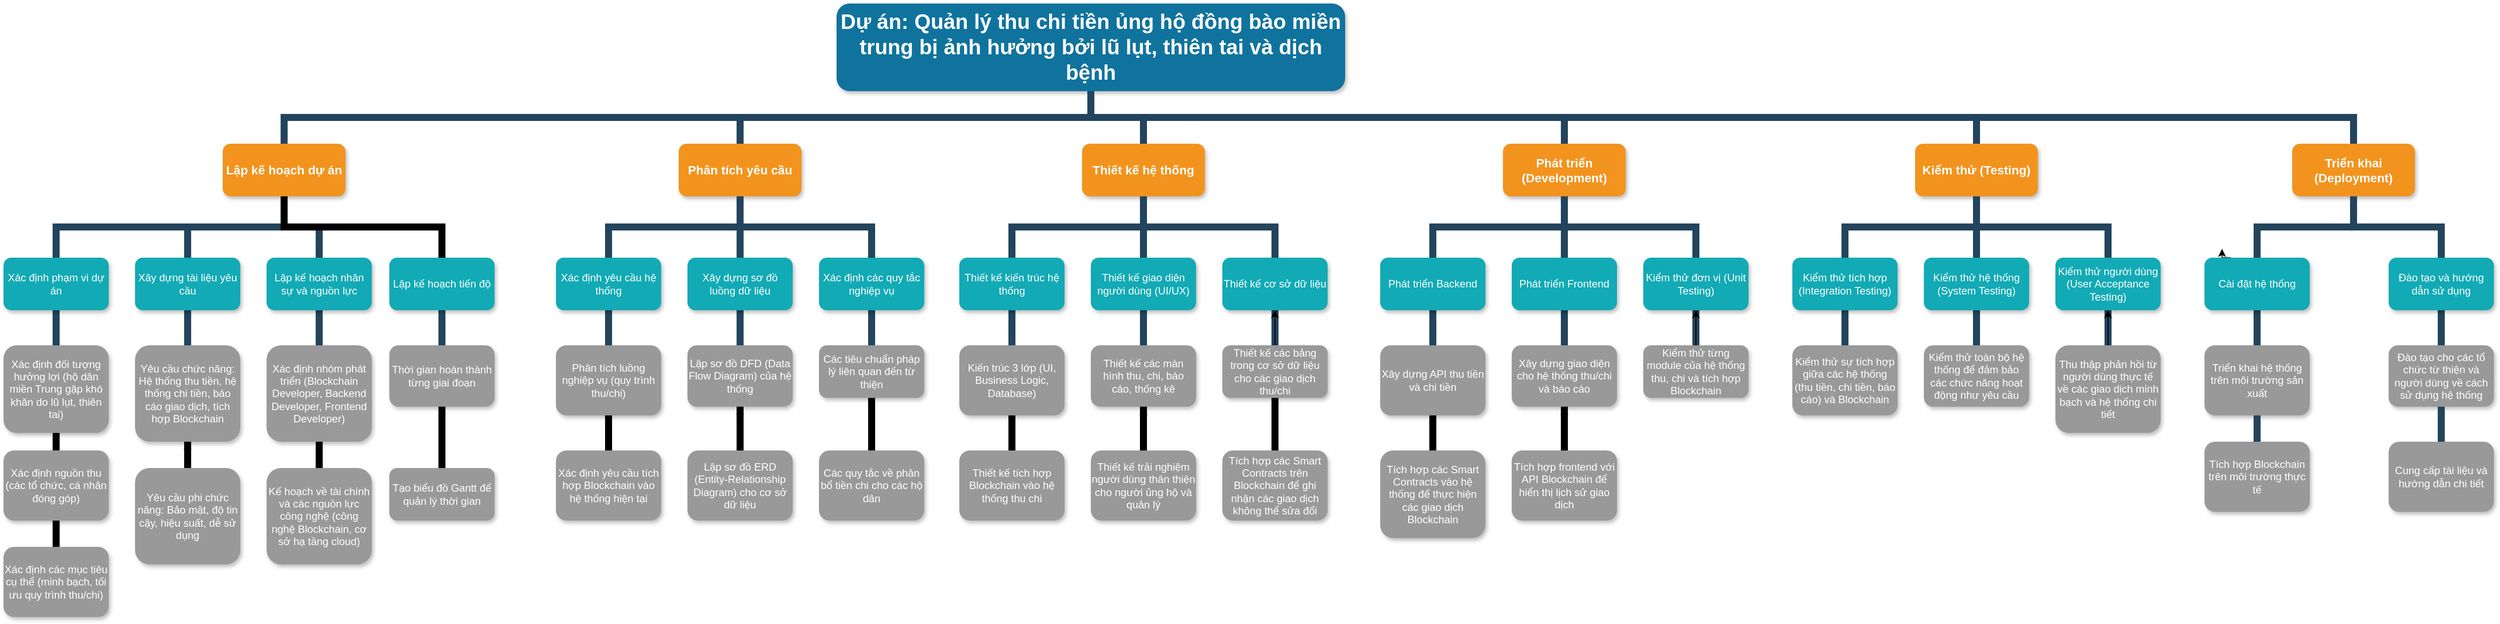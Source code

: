 <mxfile version="24.7.7">
  <diagram name="Page-1" id="64c3da0e-402f-94eb-ee01-a36477274f13">
    <mxGraphModel dx="3749" dy="1114" grid="1" gridSize="10" guides="1" tooltips="1" connect="1" arrows="1" fold="1" page="1" pageScale="1" pageWidth="1169" pageHeight="826" background="none" math="0" shadow="0">
      <root>
        <mxCell id="0" />
        <mxCell id="1" parent="0" />
        <mxCell id="2" value="Dự án: Quản lý thu chi tiền ủng hộ đồng bào miền trung bị ảnh hưởng bởi lũ lụt, thiên tai và dịch bệnh" style="whiteSpace=wrap;rounded=1;shadow=1;fillColor=#10739E;strokeColor=none;fontColor=#FFFFFF;fontStyle=1;fontSize=24" parent="1" vertex="1">
          <mxGeometry x="860" y="10" width="580" height="100" as="geometry" />
        </mxCell>
        <mxCell id="3" value="Lập kế hoạch dự án" style="whiteSpace=wrap;rounded=1;fillColor=#F2931E;strokeColor=none;shadow=1;fontColor=#FFFFFF;fontStyle=1;fontSize=14" parent="1" vertex="1">
          <mxGeometry x="160" y="170.0" width="140" height="60" as="geometry" />
        </mxCell>
        <mxCell id="SNebhMUVlPnfm0b50EHZ-234" style="edgeStyle=elbowEdgeStyle;rounded=0;orthogonalLoop=1;jettySize=auto;html=1;exitX=0.5;exitY=1;exitDx=0;exitDy=0;strokeColor=#23445D;strokeWidth=8;endArrow=none;endFill=0;" parent="1" source="10" target="23" edge="1">
          <mxGeometry relative="1" as="geometry" />
        </mxCell>
        <mxCell id="10" value="Xác định phạm vi dự án" style="whiteSpace=wrap;rounded=1;fillColor=#12AAB5;strokeColor=none;shadow=1;fontColor=#FFFFFF;" parent="1" vertex="1">
          <mxGeometry x="-90" y="300.0" width="120" height="60" as="geometry" />
        </mxCell>
        <mxCell id="SNebhMUVlPnfm0b50EHZ-235" style="edgeStyle=elbowEdgeStyle;rounded=0;orthogonalLoop=1;jettySize=auto;html=1;exitX=0.5;exitY=1;exitDx=0;exitDy=0;strokeWidth=8;endArrow=none;endFill=0;" parent="1" source="23" edge="1">
          <mxGeometry relative="1" as="geometry">
            <mxPoint x="-30" y="480" as="targetPoint" />
          </mxGeometry>
        </mxCell>
        <mxCell id="23" value="Xác định đối tượng hưởng lợi (hộ dân miền Trung gặp khó khăn do lũ lụt, thiên tai)" style="whiteSpace=wrap;rounded=1;fillColor=#999999;strokeColor=none;shadow=1;fontColor=#FFFFFF;fontStyle=0" parent="1" vertex="1">
          <mxGeometry x="-90" y="400" width="120" height="100" as="geometry" />
        </mxCell>
        <mxCell id="24" value="Xác định nguồn thu (các tổ chức, cá nhân đóng góp)" style="whiteSpace=wrap;rounded=1;fillColor=#999999;strokeColor=none;shadow=1;fontColor=#FFFFFF;fontStyle=0" parent="1" vertex="1">
          <mxGeometry x="-90" y="520" width="120" height="80" as="geometry" />
        </mxCell>
        <mxCell id="103" value="" style="edgeStyle=elbowEdgeStyle;elbow=vertical;rounded=0;fontColor=#000000;endArrow=none;endFill=0;strokeWidth=8;strokeColor=#23445D;" parent="1" source="3" target="10" edge="1">
          <mxGeometry width="100" height="100" relative="1" as="geometry">
            <mxPoint x="20" y="290" as="sourcePoint" />
            <mxPoint x="120" y="190" as="targetPoint" />
          </mxGeometry>
        </mxCell>
        <mxCell id="104" value="" style="edgeStyle=elbowEdgeStyle;elbow=vertical;rounded=0;fontColor=#000000;endArrow=none;endFill=0;strokeWidth=8;strokeColor=#23445D;exitX=0.5;exitY=1;exitDx=0;exitDy=0;" parent="1" source="3" edge="1">
          <mxGeometry width="100" height="100" relative="1" as="geometry">
            <mxPoint x="170" y="230.0" as="sourcePoint" />
            <mxPoint x="270" y="300" as="targetPoint" />
          </mxGeometry>
        </mxCell>
        <mxCell id="229" value="" style="edgeStyle=elbowEdgeStyle;elbow=vertical;rounded=0;fontColor=#000000;endArrow=none;endFill=0;strokeWidth=8;strokeColor=#23445D;" parent="1" source="2" target="3" edge="1">
          <mxGeometry width="100" height="100" relative="1" as="geometry">
            <mxPoint x="540" y="140" as="sourcePoint" />
            <mxPoint x="640" y="40" as="targetPoint" />
          </mxGeometry>
        </mxCell>
        <mxCell id="230" value="" style="edgeStyle=elbowEdgeStyle;elbow=vertical;rounded=0;fontColor=#000000;endArrow=none;endFill=0;strokeWidth=8;strokeColor=#23445D;entryX=0.5;entryY=0;entryDx=0;entryDy=0;" parent="1" source="2" target="SNebhMUVlPnfm0b50EHZ-263" edge="1">
          <mxGeometry width="100" height="100" relative="1" as="geometry">
            <mxPoint x="550" y="150" as="sourcePoint" />
            <mxPoint x="600" y="170.0" as="targetPoint" />
          </mxGeometry>
        </mxCell>
        <mxCell id="231" value="" style="edgeStyle=elbowEdgeStyle;elbow=vertical;rounded=0;fontColor=#000000;endArrow=none;endFill=0;strokeWidth=8;strokeColor=#23445D;entryX=0.5;entryY=0;entryDx=0;entryDy=0;" parent="1" source="2" target="SNebhMUVlPnfm0b50EHZ-292" edge="1">
          <mxGeometry width="100" height="100" relative="1" as="geometry">
            <mxPoint x="560" y="160" as="sourcePoint" />
            <mxPoint x="970" y="170.0" as="targetPoint" />
          </mxGeometry>
        </mxCell>
        <mxCell id="233" value="" style="edgeStyle=elbowEdgeStyle;elbow=vertical;rounded=0;fontColor=#000000;endArrow=none;endFill=0;strokeWidth=8;strokeColor=#23445D;entryX=0.5;entryY=0;entryDx=0;entryDy=0;" parent="1" source="2" target="SNebhMUVlPnfm0b50EHZ-314" edge="1">
          <mxGeometry width="100" height="100" relative="1" as="geometry">
            <mxPoint x="580" y="180" as="sourcePoint" />
            <mxPoint x="1710" y="170" as="targetPoint" />
          </mxGeometry>
        </mxCell>
        <mxCell id="234" value="" style="edgeStyle=elbowEdgeStyle;elbow=vertical;rounded=0;fontColor=#000000;endArrow=none;endFill=0;strokeWidth=8;strokeColor=#23445D;entryX=0.5;entryY=0;entryDx=0;entryDy=0;" parent="1" source="2" target="SNebhMUVlPnfm0b50EHZ-336" edge="1">
          <mxGeometry width="100" height="100" relative="1" as="geometry">
            <mxPoint x="590" y="190" as="sourcePoint" />
            <mxPoint x="2080" y="170.0" as="targetPoint" />
          </mxGeometry>
        </mxCell>
        <mxCell id="SNebhMUVlPnfm0b50EHZ-239" style="edgeStyle=elbowEdgeStyle;rounded=0;orthogonalLoop=1;jettySize=auto;html=1;exitX=0.5;exitY=1;exitDx=0;exitDy=0;strokeColor=#23445D;strokeWidth=8;endArrow=none;endFill=0;" parent="1" source="SNebhMUVlPnfm0b50EHZ-240" target="SNebhMUVlPnfm0b50EHZ-241" edge="1">
          <mxGeometry relative="1" as="geometry" />
        </mxCell>
        <mxCell id="SNebhMUVlPnfm0b50EHZ-240" value="Xây dựng tài liệu yêu cầu" style="whiteSpace=wrap;rounded=1;fillColor=#12AAB5;strokeColor=none;shadow=1;fontColor=#FFFFFF;" parent="1" vertex="1">
          <mxGeometry x="60" y="300.0" width="120" height="60" as="geometry" />
        </mxCell>
        <mxCell id="SNebhMUVlPnfm0b50EHZ-241" value="Yêu cầu chức năng: Hệ thống thu tiền, hệ thống chi tiền, báo cáo giao dịch, tích hợp Blockchain" style="whiteSpace=wrap;rounded=1;fillColor=#999999;strokeColor=none;shadow=1;fontColor=#FFFFFF;fontStyle=0" parent="1" vertex="1">
          <mxGeometry x="60" y="400" width="120" height="110" as="geometry" />
        </mxCell>
        <mxCell id="SNebhMUVlPnfm0b50EHZ-254" value="" style="edgeStyle=orthogonalEdgeStyle;rounded=0;orthogonalLoop=1;jettySize=auto;html=1;" parent="1" source="SNebhMUVlPnfm0b50EHZ-242" target="SNebhMUVlPnfm0b50EHZ-241" edge="1">
          <mxGeometry relative="1" as="geometry" />
        </mxCell>
        <mxCell id="SNebhMUVlPnfm0b50EHZ-242" value="Yêu cầu phi chức năng: Bảo mật, độ tin cậy, hiệu suất, dễ sử dụng" style="whiteSpace=wrap;rounded=1;fillColor=#999999;strokeColor=none;shadow=1;fontColor=#FFFFFF;fontStyle=0" parent="1" vertex="1">
          <mxGeometry x="60" y="540" width="120" height="110" as="geometry" />
        </mxCell>
        <mxCell id="SNebhMUVlPnfm0b50EHZ-243" value="" style="edgeStyle=elbowEdgeStyle;elbow=vertical;rounded=0;fontColor=#000000;endArrow=none;endFill=0;strokeWidth=8;strokeColor=#23445D;" parent="1" target="SNebhMUVlPnfm0b50EHZ-240" edge="1">
          <mxGeometry width="100" height="100" relative="1" as="geometry">
            <mxPoint x="230" y="230" as="sourcePoint" />
            <mxPoint x="110" y="190" as="targetPoint" />
            <Array as="points">
              <mxPoint x="230" y="265" />
            </Array>
          </mxGeometry>
        </mxCell>
        <mxCell id="SNebhMUVlPnfm0b50EHZ-244" style="edgeStyle=elbowEdgeStyle;rounded=0;orthogonalLoop=1;jettySize=auto;html=1;exitX=0.5;exitY=1;exitDx=0;exitDy=0;strokeColor=#23445D;strokeWidth=8;endArrow=none;endFill=0;" parent="1" source="SNebhMUVlPnfm0b50EHZ-245" target="SNebhMUVlPnfm0b50EHZ-246" edge="1">
          <mxGeometry relative="1" as="geometry" />
        </mxCell>
        <mxCell id="SNebhMUVlPnfm0b50EHZ-245" value="Lập kế hoạch nhân sự và nguồn lực" style="whiteSpace=wrap;rounded=1;fillColor=#12AAB5;strokeColor=none;shadow=1;fontColor=#FFFFFF;" parent="1" vertex="1">
          <mxGeometry x="210" y="300.0" width="120" height="60" as="geometry" />
        </mxCell>
        <mxCell id="SNebhMUVlPnfm0b50EHZ-246" value="Xác định nhóm phát triển (Blockchain Developer, Backend Developer, Frontend Developer)" style="whiteSpace=wrap;rounded=1;fillColor=#999999;strokeColor=none;shadow=1;fontColor=#FFFFFF;fontStyle=0" parent="1" vertex="1">
          <mxGeometry x="210" y="400" width="120" height="110" as="geometry" />
        </mxCell>
        <mxCell id="SNebhMUVlPnfm0b50EHZ-247" value="Kế hoạch về tài chính và các nguồn lực công nghệ (công nghệ Blockchain, cơ sở hạ tầng cloud)" style="whiteSpace=wrap;rounded=1;fillColor=#999999;strokeColor=none;shadow=1;fontColor=#FFFFFF;fontStyle=0" parent="1" vertex="1">
          <mxGeometry x="210" y="540" width="120" height="110" as="geometry" />
        </mxCell>
        <mxCell id="SNebhMUVlPnfm0b50EHZ-249" style="edgeStyle=elbowEdgeStyle;rounded=0;orthogonalLoop=1;jettySize=auto;html=1;exitX=0.5;exitY=1;exitDx=0;exitDy=0;strokeWidth=8;endArrow=none;endFill=0;entryX=0.5;entryY=0;entryDx=0;entryDy=0;" parent="1" source="SNebhMUVlPnfm0b50EHZ-241" target="SNebhMUVlPnfm0b50EHZ-242" edge="1">
          <mxGeometry relative="1" as="geometry">
            <mxPoint x="-20" y="470" as="sourcePoint" />
            <mxPoint x="-20" y="490" as="targetPoint" />
            <Array as="points" />
          </mxGeometry>
        </mxCell>
        <mxCell id="SNebhMUVlPnfm0b50EHZ-251" value="Xác định các mục tiêu cụ thể (minh bạch, tối ưu quy trình thu/chi)" style="whiteSpace=wrap;rounded=1;fillColor=#999999;strokeColor=none;shadow=1;fontColor=#FFFFFF;fontStyle=0" parent="1" vertex="1">
          <mxGeometry x="-90" y="630" width="120" height="80" as="geometry" />
        </mxCell>
        <mxCell id="SNebhMUVlPnfm0b50EHZ-252" style="edgeStyle=elbowEdgeStyle;rounded=0;orthogonalLoop=1;jettySize=auto;html=1;exitX=0.5;exitY=1;exitDx=0;exitDy=0;strokeWidth=8;endArrow=none;endFill=0;entryX=0.5;entryY=0;entryDx=0;entryDy=0;" parent="1" source="23" target="24" edge="1">
          <mxGeometry relative="1" as="geometry">
            <mxPoint x="130" y="520" as="sourcePoint" />
            <mxPoint x="130" y="550" as="targetPoint" />
            <Array as="points" />
          </mxGeometry>
        </mxCell>
        <mxCell id="SNebhMUVlPnfm0b50EHZ-253" style="edgeStyle=elbowEdgeStyle;rounded=0;orthogonalLoop=1;jettySize=auto;html=1;exitX=0.5;exitY=1;exitDx=0;exitDy=0;strokeWidth=8;endArrow=none;endFill=0;entryX=0.5;entryY=0;entryDx=0;entryDy=0;" parent="1" source="24" target="SNebhMUVlPnfm0b50EHZ-251" edge="1">
          <mxGeometry relative="1" as="geometry">
            <mxPoint x="140" y="530" as="sourcePoint" />
            <mxPoint x="140" y="560" as="targetPoint" />
            <Array as="points" />
          </mxGeometry>
        </mxCell>
        <mxCell id="SNebhMUVlPnfm0b50EHZ-255" style="edgeStyle=elbowEdgeStyle;rounded=0;orthogonalLoop=1;jettySize=auto;html=1;exitX=0.5;exitY=1;exitDx=0;exitDy=0;strokeWidth=8;endArrow=none;endFill=0;entryX=0.5;entryY=0;entryDx=0;entryDy=0;" parent="1" source="SNebhMUVlPnfm0b50EHZ-246" target="SNebhMUVlPnfm0b50EHZ-247" edge="1">
          <mxGeometry relative="1" as="geometry">
            <mxPoint x="70" y="520" as="sourcePoint" />
            <mxPoint x="70" y="550" as="targetPoint" />
            <Array as="points" />
          </mxGeometry>
        </mxCell>
        <mxCell id="SNebhMUVlPnfm0b50EHZ-257" style="edgeStyle=elbowEdgeStyle;rounded=0;orthogonalLoop=1;jettySize=auto;html=1;exitX=0.5;exitY=1;exitDx=0;exitDy=0;strokeColor=#23445D;strokeWidth=8;endArrow=none;endFill=0;" parent="1" source="SNebhMUVlPnfm0b50EHZ-258" target="SNebhMUVlPnfm0b50EHZ-259" edge="1">
          <mxGeometry relative="1" as="geometry" />
        </mxCell>
        <mxCell id="SNebhMUVlPnfm0b50EHZ-262" style="edgeStyle=orthogonalEdgeStyle;rounded=0;orthogonalLoop=1;jettySize=auto;html=1;exitX=0.5;exitY=0;exitDx=0;exitDy=0;entryX=0.5;entryY=1;entryDx=0;entryDy=0;strokeWidth=8;endArrow=none;endFill=0;" parent="1" source="SNebhMUVlPnfm0b50EHZ-258" target="3" edge="1">
          <mxGeometry relative="1" as="geometry" />
        </mxCell>
        <mxCell id="SNebhMUVlPnfm0b50EHZ-258" value="Lập kế hoạch tiến độ" style="whiteSpace=wrap;rounded=1;fillColor=#12AAB5;strokeColor=none;shadow=1;fontColor=#FFFFFF;" parent="1" vertex="1">
          <mxGeometry x="350" y="300.0" width="120" height="60" as="geometry" />
        </mxCell>
        <mxCell id="SNebhMUVlPnfm0b50EHZ-259" value="Thời gian hoàn thành từng giai đoạn" style="whiteSpace=wrap;rounded=1;fillColor=#999999;strokeColor=none;shadow=1;fontColor=#FFFFFF;fontStyle=0" parent="1" vertex="1">
          <mxGeometry x="350" y="400" width="120" height="70" as="geometry" />
        </mxCell>
        <mxCell id="SNebhMUVlPnfm0b50EHZ-260" value="Tạo biểu đồ Gantt để quản lý thời gian" style="whiteSpace=wrap;rounded=1;fillColor=#999999;strokeColor=none;shadow=1;fontColor=#FFFFFF;fontStyle=0" parent="1" vertex="1">
          <mxGeometry x="350" y="540" width="120" height="60" as="geometry" />
        </mxCell>
        <mxCell id="SNebhMUVlPnfm0b50EHZ-261" style="edgeStyle=elbowEdgeStyle;rounded=0;orthogonalLoop=1;jettySize=auto;html=1;exitX=0.5;exitY=1;exitDx=0;exitDy=0;strokeWidth=8;endArrow=none;endFill=0;entryX=0.5;entryY=0;entryDx=0;entryDy=0;" parent="1" source="SNebhMUVlPnfm0b50EHZ-259" target="SNebhMUVlPnfm0b50EHZ-260" edge="1">
          <mxGeometry relative="1" as="geometry">
            <mxPoint x="210" y="520" as="sourcePoint" />
            <mxPoint x="210" y="550" as="targetPoint" />
            <Array as="points" />
          </mxGeometry>
        </mxCell>
        <mxCell id="SNebhMUVlPnfm0b50EHZ-263" value="Phân tích yêu cầu" style="whiteSpace=wrap;rounded=1;fillColor=#F2931E;strokeColor=none;shadow=1;fontColor=#FFFFFF;fontStyle=1;fontSize=14" parent="1" vertex="1">
          <mxGeometry x="680" y="170.0" width="140" height="60" as="geometry" />
        </mxCell>
        <mxCell id="SNebhMUVlPnfm0b50EHZ-264" style="edgeStyle=elbowEdgeStyle;rounded=0;orthogonalLoop=1;jettySize=auto;html=1;exitX=0.5;exitY=1;exitDx=0;exitDy=0;strokeColor=#23445D;strokeWidth=8;endArrow=none;endFill=0;" parent="1" source="SNebhMUVlPnfm0b50EHZ-265" target="SNebhMUVlPnfm0b50EHZ-267" edge="1">
          <mxGeometry relative="1" as="geometry" />
        </mxCell>
        <mxCell id="SNebhMUVlPnfm0b50EHZ-265" value="Xác định yêu cầu hệ thống" style="whiteSpace=wrap;rounded=1;fillColor=#12AAB5;strokeColor=none;shadow=1;fontColor=#FFFFFF;" parent="1" vertex="1">
          <mxGeometry x="540" y="300.0" width="120" height="60" as="geometry" />
        </mxCell>
        <mxCell id="SNebhMUVlPnfm0b50EHZ-266" style="edgeStyle=elbowEdgeStyle;rounded=0;orthogonalLoop=1;jettySize=auto;html=1;exitX=0.5;exitY=1;exitDx=0;exitDy=0;strokeWidth=8;endArrow=none;endFill=0;" parent="1" source="SNebhMUVlPnfm0b50EHZ-267" edge="1">
          <mxGeometry relative="1" as="geometry">
            <mxPoint x="600" y="480" as="targetPoint" />
          </mxGeometry>
        </mxCell>
        <mxCell id="SNebhMUVlPnfm0b50EHZ-267" value="Phân tích luồng nghiệp vụ (quy trình thu/chi)" style="whiteSpace=wrap;rounded=1;fillColor=#999999;strokeColor=none;shadow=1;fontColor=#FFFFFF;fontStyle=0" parent="1" vertex="1">
          <mxGeometry x="540" y="400" width="120" height="80" as="geometry" />
        </mxCell>
        <mxCell id="SNebhMUVlPnfm0b50EHZ-268" value="Xác định yêu cầu tích hợp Blockchain vào hệ thống hiện tại" style="whiteSpace=wrap;rounded=1;fillColor=#999999;strokeColor=none;shadow=1;fontColor=#FFFFFF;fontStyle=0" parent="1" vertex="1">
          <mxGeometry x="540" y="520" width="120" height="80" as="geometry" />
        </mxCell>
        <mxCell id="SNebhMUVlPnfm0b50EHZ-269" value="" style="edgeStyle=elbowEdgeStyle;elbow=vertical;rounded=0;fontColor=#000000;endArrow=none;endFill=0;strokeWidth=8;strokeColor=#23445D;" parent="1" source="SNebhMUVlPnfm0b50EHZ-263" target="SNebhMUVlPnfm0b50EHZ-265" edge="1">
          <mxGeometry width="100" height="100" relative="1" as="geometry">
            <mxPoint x="650" y="290" as="sourcePoint" />
            <mxPoint x="750" y="190" as="targetPoint" />
          </mxGeometry>
        </mxCell>
        <mxCell id="SNebhMUVlPnfm0b50EHZ-270" value="" style="edgeStyle=elbowEdgeStyle;elbow=vertical;rounded=0;fontColor=#000000;endArrow=none;endFill=0;strokeWidth=8;strokeColor=#23445D;exitX=0.5;exitY=1;exitDx=0;exitDy=0;" parent="1" source="SNebhMUVlPnfm0b50EHZ-263" edge="1">
          <mxGeometry width="100" height="100" relative="1" as="geometry">
            <mxPoint x="800" y="230.0" as="sourcePoint" />
            <mxPoint x="900" y="300" as="targetPoint" />
          </mxGeometry>
        </mxCell>
        <mxCell id="SNebhMUVlPnfm0b50EHZ-271" style="edgeStyle=elbowEdgeStyle;rounded=0;orthogonalLoop=1;jettySize=auto;html=1;exitX=0.5;exitY=1;exitDx=0;exitDy=0;strokeColor=#23445D;strokeWidth=8;endArrow=none;endFill=0;" parent="1" source="SNebhMUVlPnfm0b50EHZ-272" target="SNebhMUVlPnfm0b50EHZ-273" edge="1">
          <mxGeometry relative="1" as="geometry" />
        </mxCell>
        <mxCell id="SNebhMUVlPnfm0b50EHZ-272" value="Xây dựng sơ đồ luồng dữ liệu" style="whiteSpace=wrap;rounded=1;fillColor=#12AAB5;strokeColor=none;shadow=1;fontColor=#FFFFFF;" parent="1" vertex="1">
          <mxGeometry x="690" y="300.0" width="120" height="60" as="geometry" />
        </mxCell>
        <mxCell id="SNebhMUVlPnfm0b50EHZ-273" value="Lập sơ đồ DFD (Data Flow Diagram) của hệ thống" style="whiteSpace=wrap;rounded=1;fillColor=#999999;strokeColor=none;shadow=1;fontColor=#FFFFFF;fontStyle=0" parent="1" vertex="1">
          <mxGeometry x="690" y="400" width="120" height="70" as="geometry" />
        </mxCell>
        <mxCell id="SNebhMUVlPnfm0b50EHZ-274" value="" style="edgeStyle=orthogonalEdgeStyle;rounded=0;orthogonalLoop=1;jettySize=auto;html=1;" parent="1" source="SNebhMUVlPnfm0b50EHZ-275" target="SNebhMUVlPnfm0b50EHZ-273" edge="1">
          <mxGeometry relative="1" as="geometry" />
        </mxCell>
        <mxCell id="SNebhMUVlPnfm0b50EHZ-275" value="Lập sơ đồ ERD (Entity-Relationship Diagram) cho cơ sở dữ liệu" style="whiteSpace=wrap;rounded=1;fillColor=#999999;strokeColor=none;shadow=1;fontColor=#FFFFFF;fontStyle=0" parent="1" vertex="1">
          <mxGeometry x="690" y="520" width="120" height="80" as="geometry" />
        </mxCell>
        <mxCell id="SNebhMUVlPnfm0b50EHZ-276" value="" style="edgeStyle=elbowEdgeStyle;elbow=vertical;rounded=0;fontColor=#000000;endArrow=none;endFill=0;strokeWidth=8;strokeColor=#23445D;" parent="1" target="SNebhMUVlPnfm0b50EHZ-272" edge="1">
          <mxGeometry width="100" height="100" relative="1" as="geometry">
            <mxPoint x="750" y="240" as="sourcePoint" />
            <mxPoint x="740" y="190" as="targetPoint" />
            <Array as="points">
              <mxPoint x="860" y="265" />
            </Array>
          </mxGeometry>
        </mxCell>
        <mxCell id="SNebhMUVlPnfm0b50EHZ-277" style="edgeStyle=elbowEdgeStyle;rounded=0;orthogonalLoop=1;jettySize=auto;html=1;exitX=0.5;exitY=1;exitDx=0;exitDy=0;strokeColor=#23445D;strokeWidth=8;endArrow=none;endFill=0;" parent="1" source="SNebhMUVlPnfm0b50EHZ-278" target="SNebhMUVlPnfm0b50EHZ-279" edge="1">
          <mxGeometry relative="1" as="geometry" />
        </mxCell>
        <mxCell id="SNebhMUVlPnfm0b50EHZ-278" value="Xác định các quy tắc nghiệp vụ" style="whiteSpace=wrap;rounded=1;fillColor=#12AAB5;strokeColor=none;shadow=1;fontColor=#FFFFFF;" parent="1" vertex="1">
          <mxGeometry x="840" y="300.0" width="120" height="60" as="geometry" />
        </mxCell>
        <mxCell id="SNebhMUVlPnfm0b50EHZ-279" value="Các tiêu chuẩn pháp lý liên quan đến từ thiện" style="whiteSpace=wrap;rounded=1;fillColor=#999999;strokeColor=none;shadow=1;fontColor=#FFFFFF;fontStyle=0" parent="1" vertex="1">
          <mxGeometry x="840" y="400" width="120" height="60" as="geometry" />
        </mxCell>
        <mxCell id="SNebhMUVlPnfm0b50EHZ-280" value="Các quy tắc về phân bổ tiền chi cho các hộ dân" style="whiteSpace=wrap;rounded=1;fillColor=#999999;strokeColor=none;shadow=1;fontColor=#FFFFFF;fontStyle=0" parent="1" vertex="1">
          <mxGeometry x="840" y="520" width="120" height="80" as="geometry" />
        </mxCell>
        <mxCell id="SNebhMUVlPnfm0b50EHZ-281" style="edgeStyle=elbowEdgeStyle;rounded=0;orthogonalLoop=1;jettySize=auto;html=1;exitX=0.5;exitY=1;exitDx=0;exitDy=0;strokeWidth=8;endArrow=none;endFill=0;entryX=0.5;entryY=0;entryDx=0;entryDy=0;" parent="1" source="SNebhMUVlPnfm0b50EHZ-273" target="SNebhMUVlPnfm0b50EHZ-275" edge="1">
          <mxGeometry relative="1" as="geometry">
            <mxPoint x="610" y="470" as="sourcePoint" />
            <mxPoint x="610" y="490" as="targetPoint" />
            <Array as="points" />
          </mxGeometry>
        </mxCell>
        <mxCell id="SNebhMUVlPnfm0b50EHZ-283" style="edgeStyle=elbowEdgeStyle;rounded=0;orthogonalLoop=1;jettySize=auto;html=1;exitX=0.5;exitY=1;exitDx=0;exitDy=0;strokeWidth=8;endArrow=none;endFill=0;entryX=0.5;entryY=0;entryDx=0;entryDy=0;" parent="1" source="SNebhMUVlPnfm0b50EHZ-267" target="SNebhMUVlPnfm0b50EHZ-268" edge="1">
          <mxGeometry relative="1" as="geometry">
            <mxPoint x="760" y="520" as="sourcePoint" />
            <mxPoint x="760" y="550" as="targetPoint" />
            <Array as="points" />
          </mxGeometry>
        </mxCell>
        <mxCell id="SNebhMUVlPnfm0b50EHZ-285" style="edgeStyle=elbowEdgeStyle;rounded=0;orthogonalLoop=1;jettySize=auto;html=1;exitX=0.5;exitY=1;exitDx=0;exitDy=0;strokeWidth=8;endArrow=none;endFill=0;entryX=0.5;entryY=0;entryDx=0;entryDy=0;" parent="1" source="SNebhMUVlPnfm0b50EHZ-279" target="SNebhMUVlPnfm0b50EHZ-280" edge="1">
          <mxGeometry relative="1" as="geometry">
            <mxPoint x="700" y="520" as="sourcePoint" />
            <mxPoint x="700" y="550" as="targetPoint" />
            <Array as="points" />
          </mxGeometry>
        </mxCell>
        <mxCell id="SNebhMUVlPnfm0b50EHZ-292" value="Thiết kế hệ thống" style="whiteSpace=wrap;rounded=1;fillColor=#F2931E;strokeColor=none;shadow=1;fontColor=#FFFFFF;fontStyle=1;fontSize=14" parent="1" vertex="1">
          <mxGeometry x="1140" y="170.0" width="140" height="60" as="geometry" />
        </mxCell>
        <mxCell id="SNebhMUVlPnfm0b50EHZ-293" style="edgeStyle=elbowEdgeStyle;rounded=0;orthogonalLoop=1;jettySize=auto;html=1;exitX=0.5;exitY=1;exitDx=0;exitDy=0;strokeColor=#23445D;strokeWidth=8;endArrow=none;endFill=0;" parent="1" source="SNebhMUVlPnfm0b50EHZ-294" target="SNebhMUVlPnfm0b50EHZ-296" edge="1">
          <mxGeometry relative="1" as="geometry" />
        </mxCell>
        <mxCell id="SNebhMUVlPnfm0b50EHZ-294" value="Thiết kế kiến trúc hệ thống" style="whiteSpace=wrap;rounded=1;fillColor=#12AAB5;strokeColor=none;shadow=1;fontColor=#FFFFFF;" parent="1" vertex="1">
          <mxGeometry x="1000" y="300.0" width="120" height="60" as="geometry" />
        </mxCell>
        <mxCell id="SNebhMUVlPnfm0b50EHZ-295" style="edgeStyle=elbowEdgeStyle;rounded=0;orthogonalLoop=1;jettySize=auto;html=1;exitX=0.5;exitY=1;exitDx=0;exitDy=0;strokeWidth=8;endArrow=none;endFill=0;" parent="1" source="SNebhMUVlPnfm0b50EHZ-296" edge="1">
          <mxGeometry relative="1" as="geometry">
            <mxPoint x="1060" y="480" as="targetPoint" />
          </mxGeometry>
        </mxCell>
        <mxCell id="SNebhMUVlPnfm0b50EHZ-296" value="Kiến trúc 3 lớp (UI, Business Logic, Database)" style="whiteSpace=wrap;rounded=1;fillColor=#999999;strokeColor=none;shadow=1;fontColor=#FFFFFF;fontStyle=0" parent="1" vertex="1">
          <mxGeometry x="1000" y="400" width="120" height="80" as="geometry" />
        </mxCell>
        <mxCell id="SNebhMUVlPnfm0b50EHZ-297" value="Thiết kế tích hợp Blockchain vào hệ thống thu chi" style="whiteSpace=wrap;rounded=1;fillColor=#999999;strokeColor=none;shadow=1;fontColor=#FFFFFF;fontStyle=0" parent="1" vertex="1">
          <mxGeometry x="1000" y="520" width="120" height="80" as="geometry" />
        </mxCell>
        <mxCell id="SNebhMUVlPnfm0b50EHZ-298" value="" style="edgeStyle=elbowEdgeStyle;elbow=vertical;rounded=0;fontColor=#000000;endArrow=none;endFill=0;strokeWidth=8;strokeColor=#23445D;" parent="1" source="SNebhMUVlPnfm0b50EHZ-292" target="SNebhMUVlPnfm0b50EHZ-294" edge="1">
          <mxGeometry width="100" height="100" relative="1" as="geometry">
            <mxPoint x="1110" y="290" as="sourcePoint" />
            <mxPoint x="1210" y="190" as="targetPoint" />
          </mxGeometry>
        </mxCell>
        <mxCell id="SNebhMUVlPnfm0b50EHZ-299" value="" style="edgeStyle=elbowEdgeStyle;elbow=vertical;rounded=0;fontColor=#000000;endArrow=none;endFill=0;strokeWidth=8;strokeColor=#23445D;exitX=0.5;exitY=1;exitDx=0;exitDy=0;" parent="1" source="SNebhMUVlPnfm0b50EHZ-292" edge="1">
          <mxGeometry width="100" height="100" relative="1" as="geometry">
            <mxPoint x="1260" y="230.0" as="sourcePoint" />
            <mxPoint x="1360" y="300" as="targetPoint" />
          </mxGeometry>
        </mxCell>
        <mxCell id="SNebhMUVlPnfm0b50EHZ-300" style="edgeStyle=elbowEdgeStyle;rounded=0;orthogonalLoop=1;jettySize=auto;html=1;exitX=0.5;exitY=1;exitDx=0;exitDy=0;strokeColor=#23445D;strokeWidth=8;endArrow=none;endFill=0;" parent="1" source="SNebhMUVlPnfm0b50EHZ-301" target="SNebhMUVlPnfm0b50EHZ-302" edge="1">
          <mxGeometry relative="1" as="geometry" />
        </mxCell>
        <mxCell id="SNebhMUVlPnfm0b50EHZ-301" value="Thiết kế giao diện người dùng (UI/UX)" style="whiteSpace=wrap;rounded=1;fillColor=#12AAB5;strokeColor=none;shadow=1;fontColor=#FFFFFF;" parent="1" vertex="1">
          <mxGeometry x="1150" y="300.0" width="120" height="60" as="geometry" />
        </mxCell>
        <mxCell id="SNebhMUVlPnfm0b50EHZ-302" value="Thiết kế các màn hình thu, chi, báo cáo, thống kê" style="whiteSpace=wrap;rounded=1;fillColor=#999999;strokeColor=none;shadow=1;fontColor=#FFFFFF;fontStyle=0" parent="1" vertex="1">
          <mxGeometry x="1150" y="400" width="120" height="70" as="geometry" />
        </mxCell>
        <mxCell id="SNebhMUVlPnfm0b50EHZ-303" value="" style="edgeStyle=orthogonalEdgeStyle;rounded=0;orthogonalLoop=1;jettySize=auto;html=1;" parent="1" source="SNebhMUVlPnfm0b50EHZ-304" target="SNebhMUVlPnfm0b50EHZ-302" edge="1">
          <mxGeometry relative="1" as="geometry" />
        </mxCell>
        <mxCell id="SNebhMUVlPnfm0b50EHZ-304" value="Thiết kế trải nghiệm người dùng thân thiện cho người ủng hộ và quản lý" style="whiteSpace=wrap;rounded=1;fillColor=#999999;strokeColor=none;shadow=1;fontColor=#FFFFFF;fontStyle=0" parent="1" vertex="1">
          <mxGeometry x="1150" y="520" width="120" height="80" as="geometry" />
        </mxCell>
        <mxCell id="SNebhMUVlPnfm0b50EHZ-305" value="" style="edgeStyle=elbowEdgeStyle;elbow=vertical;rounded=0;fontColor=#000000;endArrow=none;endFill=0;strokeWidth=8;strokeColor=#23445D;" parent="1" target="SNebhMUVlPnfm0b50EHZ-301" edge="1">
          <mxGeometry width="100" height="100" relative="1" as="geometry">
            <mxPoint x="1210" y="240" as="sourcePoint" />
            <mxPoint x="1200" y="190" as="targetPoint" />
            <Array as="points">
              <mxPoint x="1320" y="265" />
            </Array>
          </mxGeometry>
        </mxCell>
        <mxCell id="SNebhMUVlPnfm0b50EHZ-306" style="edgeStyle=elbowEdgeStyle;rounded=0;orthogonalLoop=1;jettySize=auto;html=1;exitX=0.5;exitY=1;exitDx=0;exitDy=0;strokeColor=#23445D;strokeWidth=8;endArrow=none;endFill=0;" parent="1" source="SNebhMUVlPnfm0b50EHZ-307" target="SNebhMUVlPnfm0b50EHZ-308" edge="1">
          <mxGeometry relative="1" as="geometry" />
        </mxCell>
        <mxCell id="SNebhMUVlPnfm0b50EHZ-307" value=" Thiết kế cơ sở dữ liệu" style="whiteSpace=wrap;rounded=1;fillColor=#12AAB5;strokeColor=none;shadow=1;fontColor=#FFFFFF;" parent="1" vertex="1">
          <mxGeometry x="1300" y="300.0" width="120" height="60" as="geometry" />
        </mxCell>
        <mxCell id="SNebhMUVlPnfm0b50EHZ-313" value="" style="edgeStyle=orthogonalEdgeStyle;rounded=0;orthogonalLoop=1;jettySize=auto;html=1;" parent="1" source="SNebhMUVlPnfm0b50EHZ-308" target="SNebhMUVlPnfm0b50EHZ-307" edge="1">
          <mxGeometry relative="1" as="geometry" />
        </mxCell>
        <mxCell id="SNebhMUVlPnfm0b50EHZ-308" value="Thiết kế các bảng trong cơ sở dữ liệu cho các giao dịch thu/chi" style="whiteSpace=wrap;rounded=1;fillColor=#999999;strokeColor=none;shadow=1;fontColor=#FFFFFF;fontStyle=0" parent="1" vertex="1">
          <mxGeometry x="1300" y="400" width="120" height="60" as="geometry" />
        </mxCell>
        <mxCell id="SNebhMUVlPnfm0b50EHZ-309" value="Tích hợp các Smart Contracts trên Blockchain để ghi nhận các giao dịch không thể sửa đổi" style="whiteSpace=wrap;rounded=1;fillColor=#999999;strokeColor=none;shadow=1;fontColor=#FFFFFF;fontStyle=0" parent="1" vertex="1">
          <mxGeometry x="1300" y="520" width="120" height="80" as="geometry" />
        </mxCell>
        <mxCell id="SNebhMUVlPnfm0b50EHZ-310" style="edgeStyle=elbowEdgeStyle;rounded=0;orthogonalLoop=1;jettySize=auto;html=1;exitX=0.5;exitY=1;exitDx=0;exitDy=0;strokeWidth=8;endArrow=none;endFill=0;entryX=0.5;entryY=0;entryDx=0;entryDy=0;" parent="1" source="SNebhMUVlPnfm0b50EHZ-302" target="SNebhMUVlPnfm0b50EHZ-304" edge="1">
          <mxGeometry relative="1" as="geometry">
            <mxPoint x="1070" y="470" as="sourcePoint" />
            <mxPoint x="1070" y="490" as="targetPoint" />
            <Array as="points" />
          </mxGeometry>
        </mxCell>
        <mxCell id="SNebhMUVlPnfm0b50EHZ-311" style="edgeStyle=elbowEdgeStyle;rounded=0;orthogonalLoop=1;jettySize=auto;html=1;exitX=0.5;exitY=1;exitDx=0;exitDy=0;strokeWidth=8;endArrow=none;endFill=0;entryX=0.5;entryY=0;entryDx=0;entryDy=0;" parent="1" source="SNebhMUVlPnfm0b50EHZ-296" target="SNebhMUVlPnfm0b50EHZ-297" edge="1">
          <mxGeometry relative="1" as="geometry">
            <mxPoint x="1220" y="520" as="sourcePoint" />
            <mxPoint x="1220" y="550" as="targetPoint" />
            <Array as="points" />
          </mxGeometry>
        </mxCell>
        <mxCell id="SNebhMUVlPnfm0b50EHZ-312" style="edgeStyle=elbowEdgeStyle;rounded=0;orthogonalLoop=1;jettySize=auto;html=1;exitX=0.5;exitY=1;exitDx=0;exitDy=0;strokeWidth=8;endArrow=none;endFill=0;entryX=0.5;entryY=0;entryDx=0;entryDy=0;" parent="1" source="SNebhMUVlPnfm0b50EHZ-308" target="SNebhMUVlPnfm0b50EHZ-309" edge="1">
          <mxGeometry relative="1" as="geometry">
            <mxPoint x="1160" y="520" as="sourcePoint" />
            <mxPoint x="1160" y="550" as="targetPoint" />
            <Array as="points" />
          </mxGeometry>
        </mxCell>
        <mxCell id="SNebhMUVlPnfm0b50EHZ-314" value="Phát triển (Development)" style="whiteSpace=wrap;rounded=1;fillColor=#F2931E;strokeColor=none;shadow=1;fontColor=#FFFFFF;fontStyle=1;fontSize=14" parent="1" vertex="1">
          <mxGeometry x="1620" y="170.0" width="140" height="60" as="geometry" />
        </mxCell>
        <mxCell id="SNebhMUVlPnfm0b50EHZ-315" style="edgeStyle=elbowEdgeStyle;rounded=0;orthogonalLoop=1;jettySize=auto;html=1;exitX=0.5;exitY=1;exitDx=0;exitDy=0;strokeColor=#23445D;strokeWidth=8;endArrow=none;endFill=0;" parent="1" source="SNebhMUVlPnfm0b50EHZ-316" target="SNebhMUVlPnfm0b50EHZ-318" edge="1">
          <mxGeometry relative="1" as="geometry" />
        </mxCell>
        <mxCell id="SNebhMUVlPnfm0b50EHZ-316" value="Phát triển Backend" style="whiteSpace=wrap;rounded=1;fillColor=#12AAB5;strokeColor=none;shadow=1;fontColor=#FFFFFF;" parent="1" vertex="1">
          <mxGeometry x="1480" y="300.0" width="120" height="60" as="geometry" />
        </mxCell>
        <mxCell id="SNebhMUVlPnfm0b50EHZ-317" style="edgeStyle=elbowEdgeStyle;rounded=0;orthogonalLoop=1;jettySize=auto;html=1;exitX=0.5;exitY=1;exitDx=0;exitDy=0;strokeWidth=8;endArrow=none;endFill=0;" parent="1" source="SNebhMUVlPnfm0b50EHZ-318" edge="1">
          <mxGeometry relative="1" as="geometry">
            <mxPoint x="1540" y="480" as="targetPoint" />
          </mxGeometry>
        </mxCell>
        <mxCell id="SNebhMUVlPnfm0b50EHZ-318" value="Xây dựng API thu tiền và chi tiền" style="whiteSpace=wrap;rounded=1;fillColor=#999999;strokeColor=none;shadow=1;fontColor=#FFFFFF;fontStyle=0" parent="1" vertex="1">
          <mxGeometry x="1480" y="400" width="120" height="80" as="geometry" />
        </mxCell>
        <mxCell id="SNebhMUVlPnfm0b50EHZ-319" value="Tích hợp các Smart Contracts vào hệ thống để thực hiện các giao dịch Blockchain" style="whiteSpace=wrap;rounded=1;fillColor=#999999;strokeColor=none;shadow=1;fontColor=#FFFFFF;fontStyle=0" parent="1" vertex="1">
          <mxGeometry x="1480" y="520" width="120" height="100" as="geometry" />
        </mxCell>
        <mxCell id="SNebhMUVlPnfm0b50EHZ-320" value="" style="edgeStyle=elbowEdgeStyle;elbow=vertical;rounded=0;fontColor=#000000;endArrow=none;endFill=0;strokeWidth=8;strokeColor=#23445D;" parent="1" source="SNebhMUVlPnfm0b50EHZ-314" target="SNebhMUVlPnfm0b50EHZ-316" edge="1">
          <mxGeometry width="100" height="100" relative="1" as="geometry">
            <mxPoint x="1590" y="290" as="sourcePoint" />
            <mxPoint x="1690" y="190" as="targetPoint" />
          </mxGeometry>
        </mxCell>
        <mxCell id="SNebhMUVlPnfm0b50EHZ-321" value="" style="edgeStyle=elbowEdgeStyle;elbow=vertical;rounded=0;fontColor=#000000;endArrow=none;endFill=0;strokeWidth=8;strokeColor=#23445D;exitX=0.5;exitY=1;exitDx=0;exitDy=0;" parent="1" source="SNebhMUVlPnfm0b50EHZ-314" edge="1">
          <mxGeometry width="100" height="100" relative="1" as="geometry">
            <mxPoint x="1740" y="230.0" as="sourcePoint" />
            <mxPoint x="1840" y="300" as="targetPoint" />
          </mxGeometry>
        </mxCell>
        <mxCell id="SNebhMUVlPnfm0b50EHZ-322" style="edgeStyle=elbowEdgeStyle;rounded=0;orthogonalLoop=1;jettySize=auto;html=1;exitX=0.5;exitY=1;exitDx=0;exitDy=0;strokeColor=#23445D;strokeWidth=8;endArrow=none;endFill=0;" parent="1" source="SNebhMUVlPnfm0b50EHZ-323" target="SNebhMUVlPnfm0b50EHZ-324" edge="1">
          <mxGeometry relative="1" as="geometry" />
        </mxCell>
        <mxCell id="SNebhMUVlPnfm0b50EHZ-323" value="Phát triển Frontend" style="whiteSpace=wrap;rounded=1;fillColor=#12AAB5;strokeColor=none;shadow=1;fontColor=#FFFFFF;" parent="1" vertex="1">
          <mxGeometry x="1630" y="300.0" width="120" height="60" as="geometry" />
        </mxCell>
        <mxCell id="SNebhMUVlPnfm0b50EHZ-324" value="Xây dựng giao diện cho hệ thống thu/chi và báo cáo" style="whiteSpace=wrap;rounded=1;fillColor=#999999;strokeColor=none;shadow=1;fontColor=#FFFFFF;fontStyle=0" parent="1" vertex="1">
          <mxGeometry x="1630" y="400" width="120" height="70" as="geometry" />
        </mxCell>
        <mxCell id="SNebhMUVlPnfm0b50EHZ-325" value="" style="edgeStyle=orthogonalEdgeStyle;rounded=0;orthogonalLoop=1;jettySize=auto;html=1;" parent="1" source="SNebhMUVlPnfm0b50EHZ-326" target="SNebhMUVlPnfm0b50EHZ-324" edge="1">
          <mxGeometry relative="1" as="geometry" />
        </mxCell>
        <mxCell id="SNebhMUVlPnfm0b50EHZ-326" value="Tích hợp frontend với API Blockchain để hiển thị lịch sử giao dịch" style="whiteSpace=wrap;rounded=1;fillColor=#999999;strokeColor=none;shadow=1;fontColor=#FFFFFF;fontStyle=0" parent="1" vertex="1">
          <mxGeometry x="1630" y="520" width="120" height="80" as="geometry" />
        </mxCell>
        <mxCell id="SNebhMUVlPnfm0b50EHZ-327" value="" style="edgeStyle=elbowEdgeStyle;elbow=vertical;rounded=0;fontColor=#000000;endArrow=none;endFill=0;strokeWidth=8;strokeColor=#23445D;" parent="1" target="SNebhMUVlPnfm0b50EHZ-323" edge="1">
          <mxGeometry width="100" height="100" relative="1" as="geometry">
            <mxPoint x="1690" y="240" as="sourcePoint" />
            <mxPoint x="1680" y="190" as="targetPoint" />
            <Array as="points">
              <mxPoint x="1800" y="265" />
            </Array>
          </mxGeometry>
        </mxCell>
        <mxCell id="SNebhMUVlPnfm0b50EHZ-328" style="edgeStyle=elbowEdgeStyle;rounded=0;orthogonalLoop=1;jettySize=auto;html=1;exitX=0.5;exitY=1;exitDx=0;exitDy=0;strokeColor=#23445D;strokeWidth=8;endArrow=none;endFill=0;" parent="1" source="SNebhMUVlPnfm0b50EHZ-329" target="SNebhMUVlPnfm0b50EHZ-331" edge="1">
          <mxGeometry relative="1" as="geometry" />
        </mxCell>
        <mxCell id="SNebhMUVlPnfm0b50EHZ-329" value=" Kiểm thử đơn vị (Unit Testing)" style="whiteSpace=wrap;rounded=1;fillColor=#12AAB5;strokeColor=none;shadow=1;fontColor=#FFFFFF;" parent="1" vertex="1">
          <mxGeometry x="1780" y="300.0" width="120" height="60" as="geometry" />
        </mxCell>
        <mxCell id="SNebhMUVlPnfm0b50EHZ-330" value="" style="edgeStyle=orthogonalEdgeStyle;rounded=0;orthogonalLoop=1;jettySize=auto;html=1;" parent="1" source="SNebhMUVlPnfm0b50EHZ-331" target="SNebhMUVlPnfm0b50EHZ-329" edge="1">
          <mxGeometry relative="1" as="geometry" />
        </mxCell>
        <mxCell id="SNebhMUVlPnfm0b50EHZ-331" value="Kiểm thử từng module của hệ thống thu, chi và tích hợp Blockchain" style="whiteSpace=wrap;rounded=1;fillColor=#999999;strokeColor=none;shadow=1;fontColor=#FFFFFF;fontStyle=0" parent="1" vertex="1">
          <mxGeometry x="1780" y="400" width="120" height="60" as="geometry" />
        </mxCell>
        <mxCell id="SNebhMUVlPnfm0b50EHZ-333" style="edgeStyle=elbowEdgeStyle;rounded=0;orthogonalLoop=1;jettySize=auto;html=1;exitX=0.5;exitY=1;exitDx=0;exitDy=0;strokeWidth=8;endArrow=none;endFill=0;entryX=0.5;entryY=0;entryDx=0;entryDy=0;" parent="1" source="SNebhMUVlPnfm0b50EHZ-324" target="SNebhMUVlPnfm0b50EHZ-326" edge="1">
          <mxGeometry relative="1" as="geometry">
            <mxPoint x="1550" y="470" as="sourcePoint" />
            <mxPoint x="1550" y="490" as="targetPoint" />
            <Array as="points" />
          </mxGeometry>
        </mxCell>
        <mxCell id="SNebhMUVlPnfm0b50EHZ-334" style="edgeStyle=elbowEdgeStyle;rounded=0;orthogonalLoop=1;jettySize=auto;html=1;exitX=0.5;exitY=1;exitDx=0;exitDy=0;strokeWidth=8;endArrow=none;endFill=0;entryX=0.5;entryY=0;entryDx=0;entryDy=0;" parent="1" source="SNebhMUVlPnfm0b50EHZ-318" target="SNebhMUVlPnfm0b50EHZ-319" edge="1">
          <mxGeometry relative="1" as="geometry">
            <mxPoint x="1700" y="520" as="sourcePoint" />
            <mxPoint x="1700" y="550" as="targetPoint" />
            <Array as="points" />
          </mxGeometry>
        </mxCell>
        <mxCell id="SNebhMUVlPnfm0b50EHZ-336" value="Kiểm thử (Testing)" style="whiteSpace=wrap;rounded=1;fillColor=#F2931E;strokeColor=none;shadow=1;fontColor=#FFFFFF;fontStyle=1;fontSize=14" parent="1" vertex="1">
          <mxGeometry x="2090" y="170.0" width="140" height="60" as="geometry" />
        </mxCell>
        <mxCell id="SNebhMUVlPnfm0b50EHZ-337" style="edgeStyle=elbowEdgeStyle;rounded=0;orthogonalLoop=1;jettySize=auto;html=1;exitX=0.5;exitY=1;exitDx=0;exitDy=0;strokeColor=#23445D;strokeWidth=8;endArrow=none;endFill=0;" parent="1" source="SNebhMUVlPnfm0b50EHZ-338" target="SNebhMUVlPnfm0b50EHZ-340" edge="1">
          <mxGeometry relative="1" as="geometry" />
        </mxCell>
        <mxCell id="SNebhMUVlPnfm0b50EHZ-338" value="Kiểm thử tích hợp (Integration Testing)" style="whiteSpace=wrap;rounded=1;fillColor=#12AAB5;strokeColor=none;shadow=1;fontColor=#FFFFFF;" parent="1" vertex="1">
          <mxGeometry x="1950" y="300.0" width="120" height="60" as="geometry" />
        </mxCell>
        <mxCell id="SNebhMUVlPnfm0b50EHZ-339" style="edgeStyle=elbowEdgeStyle;rounded=0;orthogonalLoop=1;jettySize=auto;html=1;exitX=0.5;exitY=1;exitDx=0;exitDy=0;strokeWidth=8;endArrow=none;endFill=0;" parent="1" source="SNebhMUVlPnfm0b50EHZ-340" edge="1">
          <mxGeometry relative="1" as="geometry">
            <mxPoint x="2010" y="480" as="targetPoint" />
          </mxGeometry>
        </mxCell>
        <mxCell id="SNebhMUVlPnfm0b50EHZ-340" value="Kiểm thử sự tích hợp giữa các hệ thống (thu tiền, chi tiền, báo cáo) và Blockchain" style="whiteSpace=wrap;rounded=1;fillColor=#999999;strokeColor=none;shadow=1;fontColor=#FFFFFF;fontStyle=0" parent="1" vertex="1">
          <mxGeometry x="1950" y="400" width="120" height="80" as="geometry" />
        </mxCell>
        <mxCell id="SNebhMUVlPnfm0b50EHZ-342" value="" style="edgeStyle=elbowEdgeStyle;elbow=vertical;rounded=0;fontColor=#000000;endArrow=none;endFill=0;strokeWidth=8;strokeColor=#23445D;" parent="1" source="SNebhMUVlPnfm0b50EHZ-336" target="SNebhMUVlPnfm0b50EHZ-338" edge="1">
          <mxGeometry width="100" height="100" relative="1" as="geometry">
            <mxPoint x="2060" y="290" as="sourcePoint" />
            <mxPoint x="2160" y="190" as="targetPoint" />
          </mxGeometry>
        </mxCell>
        <mxCell id="SNebhMUVlPnfm0b50EHZ-343" value="" style="edgeStyle=elbowEdgeStyle;elbow=vertical;rounded=0;fontColor=#000000;endArrow=none;endFill=0;strokeWidth=8;strokeColor=#23445D;exitX=0.5;exitY=1;exitDx=0;exitDy=0;" parent="1" source="SNebhMUVlPnfm0b50EHZ-336" edge="1">
          <mxGeometry width="100" height="100" relative="1" as="geometry">
            <mxPoint x="2210" y="230.0" as="sourcePoint" />
            <mxPoint x="2310" y="300" as="targetPoint" />
          </mxGeometry>
        </mxCell>
        <mxCell id="SNebhMUVlPnfm0b50EHZ-344" style="edgeStyle=elbowEdgeStyle;rounded=0;orthogonalLoop=1;jettySize=auto;html=1;exitX=0.5;exitY=1;exitDx=0;exitDy=0;strokeColor=#23445D;strokeWidth=8;endArrow=none;endFill=0;" parent="1" source="SNebhMUVlPnfm0b50EHZ-345" target="SNebhMUVlPnfm0b50EHZ-346" edge="1">
          <mxGeometry relative="1" as="geometry" />
        </mxCell>
        <mxCell id="SNebhMUVlPnfm0b50EHZ-345" value="Kiểm thử hệ thống (System Testing)" style="whiteSpace=wrap;rounded=1;fillColor=#12AAB5;strokeColor=none;shadow=1;fontColor=#FFFFFF;" parent="1" vertex="1">
          <mxGeometry x="2100" y="300.0" width="120" height="60" as="geometry" />
        </mxCell>
        <mxCell id="SNebhMUVlPnfm0b50EHZ-346" value="Kiểm thử toàn bộ hệ thống để đảm bảo các chức năng hoạt động như yêu cầu" style="whiteSpace=wrap;rounded=1;fillColor=#999999;strokeColor=none;shadow=1;fontColor=#FFFFFF;fontStyle=0" parent="1" vertex="1">
          <mxGeometry x="2100" y="400" width="120" height="70" as="geometry" />
        </mxCell>
        <mxCell id="SNebhMUVlPnfm0b50EHZ-349" value="" style="edgeStyle=elbowEdgeStyle;elbow=vertical;rounded=0;fontColor=#000000;endArrow=none;endFill=0;strokeWidth=8;strokeColor=#23445D;" parent="1" target="SNebhMUVlPnfm0b50EHZ-345" edge="1">
          <mxGeometry width="100" height="100" relative="1" as="geometry">
            <mxPoint x="2160" y="240" as="sourcePoint" />
            <mxPoint x="2150" y="190" as="targetPoint" />
            <Array as="points">
              <mxPoint x="2270" y="265" />
            </Array>
          </mxGeometry>
        </mxCell>
        <mxCell id="SNebhMUVlPnfm0b50EHZ-350" style="edgeStyle=elbowEdgeStyle;rounded=0;orthogonalLoop=1;jettySize=auto;html=1;exitX=0.5;exitY=1;exitDx=0;exitDy=0;strokeColor=#23445D;strokeWidth=8;endArrow=none;endFill=0;" parent="1" source="SNebhMUVlPnfm0b50EHZ-351" target="SNebhMUVlPnfm0b50EHZ-353" edge="1">
          <mxGeometry relative="1" as="geometry" />
        </mxCell>
        <mxCell id="SNebhMUVlPnfm0b50EHZ-351" value=" Kiểm thử người dùng (User Acceptance Testing)" style="whiteSpace=wrap;rounded=1;fillColor=#12AAB5;strokeColor=none;shadow=1;fontColor=#FFFFFF;" parent="1" vertex="1">
          <mxGeometry x="2250" y="300.0" width="120" height="60" as="geometry" />
        </mxCell>
        <mxCell id="SNebhMUVlPnfm0b50EHZ-352" value="" style="edgeStyle=orthogonalEdgeStyle;rounded=0;orthogonalLoop=1;jettySize=auto;html=1;" parent="1" source="SNebhMUVlPnfm0b50EHZ-353" target="SNebhMUVlPnfm0b50EHZ-351" edge="1">
          <mxGeometry relative="1" as="geometry" />
        </mxCell>
        <mxCell id="SNebhMUVlPnfm0b50EHZ-353" value="Thu thập phản hồi từ người dùng thực tế về các giao dịch minh bạch và hệ thống chi tiết" style="whiteSpace=wrap;rounded=1;fillColor=#999999;strokeColor=none;shadow=1;fontColor=#FFFFFF;fontStyle=0" parent="1" vertex="1">
          <mxGeometry x="2250" y="400" width="120" height="100" as="geometry" />
        </mxCell>
        <mxCell id="SNebhMUVlPnfm0b50EHZ-357" value="Triển khai (Deployment)" style="whiteSpace=wrap;rounded=1;fillColor=#F2931E;strokeColor=none;shadow=1;fontColor=#FFFFFF;fontStyle=1;fontSize=14" parent="1" vertex="1">
          <mxGeometry x="2520" y="170.0" width="140" height="60" as="geometry" />
        </mxCell>
        <mxCell id="SNebhMUVlPnfm0b50EHZ-358" style="edgeStyle=elbowEdgeStyle;rounded=0;orthogonalLoop=1;jettySize=auto;html=1;exitX=0.5;exitY=1;exitDx=0;exitDy=0;strokeColor=#23445D;strokeWidth=8;endArrow=none;endFill=0;" parent="1" source="SNebhMUVlPnfm0b50EHZ-359" target="SNebhMUVlPnfm0b50EHZ-361" edge="1">
          <mxGeometry relative="1" as="geometry" />
        </mxCell>
        <mxCell id="SNebhMUVlPnfm0b50EHZ-377" style="edgeStyle=orthogonalEdgeStyle;rounded=0;orthogonalLoop=1;jettySize=auto;html=1;exitX=0.25;exitY=0;exitDx=0;exitDy=0;" parent="1" source="SNebhMUVlPnfm0b50EHZ-359" edge="1">
          <mxGeometry relative="1" as="geometry">
            <mxPoint x="2440" y="290" as="targetPoint" />
          </mxGeometry>
        </mxCell>
        <mxCell id="SNebhMUVlPnfm0b50EHZ-359" value="Cài đặt hệ thống" style="whiteSpace=wrap;rounded=1;fillColor=#12AAB5;strokeColor=none;shadow=1;fontColor=#FFFFFF;" parent="1" vertex="1">
          <mxGeometry x="2420" y="300.0" width="120" height="60" as="geometry" />
        </mxCell>
        <mxCell id="SNebhMUVlPnfm0b50EHZ-360" style="edgeStyle=elbowEdgeStyle;rounded=0;orthogonalLoop=1;jettySize=auto;html=1;exitX=0.5;exitY=1;exitDx=0;exitDy=0;strokeWidth=8;endArrow=none;endFill=0;" parent="1" source="SNebhMUVlPnfm0b50EHZ-361" edge="1">
          <mxGeometry relative="1" as="geometry">
            <mxPoint x="2480" y="480" as="targetPoint" />
          </mxGeometry>
        </mxCell>
        <mxCell id="SNebhMUVlPnfm0b50EHZ-361" value="Triển khai hệ thống trên môi trường sản xuất" style="whiteSpace=wrap;rounded=1;fillColor=#999999;strokeColor=none;shadow=1;fontColor=#FFFFFF;fontStyle=0" parent="1" vertex="1">
          <mxGeometry x="2420" y="400" width="120" height="80" as="geometry" />
        </mxCell>
        <mxCell id="SNebhMUVlPnfm0b50EHZ-362" value="" style="edgeStyle=elbowEdgeStyle;elbow=vertical;rounded=0;fontColor=#000000;endArrow=none;endFill=0;strokeWidth=8;strokeColor=#23445D;" parent="1" source="SNebhMUVlPnfm0b50EHZ-357" target="SNebhMUVlPnfm0b50EHZ-359" edge="1">
          <mxGeometry width="100" height="100" relative="1" as="geometry">
            <mxPoint x="2490" y="290" as="sourcePoint" />
            <mxPoint x="2590" y="190" as="targetPoint" />
          </mxGeometry>
        </mxCell>
        <mxCell id="SNebhMUVlPnfm0b50EHZ-364" style="edgeStyle=elbowEdgeStyle;rounded=0;orthogonalLoop=1;jettySize=auto;html=1;exitX=0.5;exitY=1;exitDx=0;exitDy=0;strokeColor=#23445D;strokeWidth=8;endArrow=none;endFill=0;" parent="1" source="SNebhMUVlPnfm0b50EHZ-365" target="SNebhMUVlPnfm0b50EHZ-366" edge="1">
          <mxGeometry relative="1" as="geometry" />
        </mxCell>
        <mxCell id="SNebhMUVlPnfm0b50EHZ-365" value="Đào tạo và hướng dẫn sử dụng" style="whiteSpace=wrap;rounded=1;fillColor=#12AAB5;strokeColor=none;shadow=1;fontColor=#FFFFFF;" parent="1" vertex="1">
          <mxGeometry x="2630" y="300.0" width="120" height="60" as="geometry" />
        </mxCell>
        <mxCell id="SNebhMUVlPnfm0b50EHZ-366" value="Đào tạo cho các tổ chức từ thiện và người dùng về cách sử dụng hệ thống" style="whiteSpace=wrap;rounded=1;fillColor=#999999;strokeColor=none;shadow=1;fontColor=#FFFFFF;fontStyle=0" parent="1" vertex="1">
          <mxGeometry x="2630" y="400" width="120" height="70" as="geometry" />
        </mxCell>
        <mxCell id="SNebhMUVlPnfm0b50EHZ-367" value="" style="edgeStyle=elbowEdgeStyle;elbow=vertical;rounded=0;fontColor=#000000;endArrow=none;endFill=0;strokeWidth=8;strokeColor=#23445D;entryX=0.5;entryY=0;entryDx=0;entryDy=0;entryPerimeter=0;" parent="1" target="SNebhMUVlPnfm0b50EHZ-365" edge="1">
          <mxGeometry width="100" height="100" relative="1" as="geometry">
            <mxPoint x="2590" y="240" as="sourcePoint" />
            <mxPoint x="2580" y="190" as="targetPoint" />
            <Array as="points">
              <mxPoint x="2700" y="265" />
            </Array>
          </mxGeometry>
        </mxCell>
        <mxCell id="SNebhMUVlPnfm0b50EHZ-372" value="" style="edgeStyle=elbowEdgeStyle;elbow=vertical;rounded=0;fontColor=#000000;endArrow=none;endFill=0;strokeWidth=8;strokeColor=#23445D;entryX=0.5;entryY=0;entryDx=0;entryDy=0;exitX=0.5;exitY=1;exitDx=0;exitDy=0;" parent="1" source="2" target="SNebhMUVlPnfm0b50EHZ-357" edge="1">
          <mxGeometry width="100" height="100" relative="1" as="geometry">
            <mxPoint x="1160" y="120" as="sourcePoint" />
            <mxPoint x="2170" y="180" as="targetPoint" />
          </mxGeometry>
        </mxCell>
        <mxCell id="SNebhMUVlPnfm0b50EHZ-373" style="edgeStyle=elbowEdgeStyle;rounded=0;orthogonalLoop=1;jettySize=auto;html=1;exitX=0.5;exitY=1;exitDx=0;exitDy=0;strokeColor=#23445D;strokeWidth=8;endArrow=none;endFill=0;" parent="1" source="SNebhMUVlPnfm0b50EHZ-361" target="SNebhMUVlPnfm0b50EHZ-374" edge="1">
          <mxGeometry relative="1" as="geometry">
            <mxPoint x="2480" y="480" as="sourcePoint" />
          </mxGeometry>
        </mxCell>
        <mxCell id="SNebhMUVlPnfm0b50EHZ-374" value="Tích hợp Blockchain trên môi trường thực tế" style="whiteSpace=wrap;rounded=1;fillColor=#999999;strokeColor=none;shadow=1;fontColor=#FFFFFF;fontStyle=0" parent="1" vertex="1">
          <mxGeometry x="2420" y="510" width="120" height="80" as="geometry" />
        </mxCell>
        <mxCell id="SNebhMUVlPnfm0b50EHZ-375" style="edgeStyle=elbowEdgeStyle;rounded=0;orthogonalLoop=1;jettySize=auto;html=1;strokeColor=#23445D;strokeWidth=8;endArrow=none;endFill=0;exitX=0.5;exitY=1;exitDx=0;exitDy=0;" parent="1" source="SNebhMUVlPnfm0b50EHZ-366" target="SNebhMUVlPnfm0b50EHZ-376" edge="1">
          <mxGeometry relative="1" as="geometry">
            <mxPoint x="2690" y="480" as="sourcePoint" />
            <Array as="points" />
          </mxGeometry>
        </mxCell>
        <mxCell id="SNebhMUVlPnfm0b50EHZ-376" value="Cung cấp tài liệu và hướng dẫn chi tiết" style="whiteSpace=wrap;rounded=1;fillColor=#999999;strokeColor=none;shadow=1;fontColor=#FFFFFF;fontStyle=0" parent="1" vertex="1">
          <mxGeometry x="2630" y="510" width="120" height="80" as="geometry" />
        </mxCell>
      </root>
    </mxGraphModel>
  </diagram>
</mxfile>
